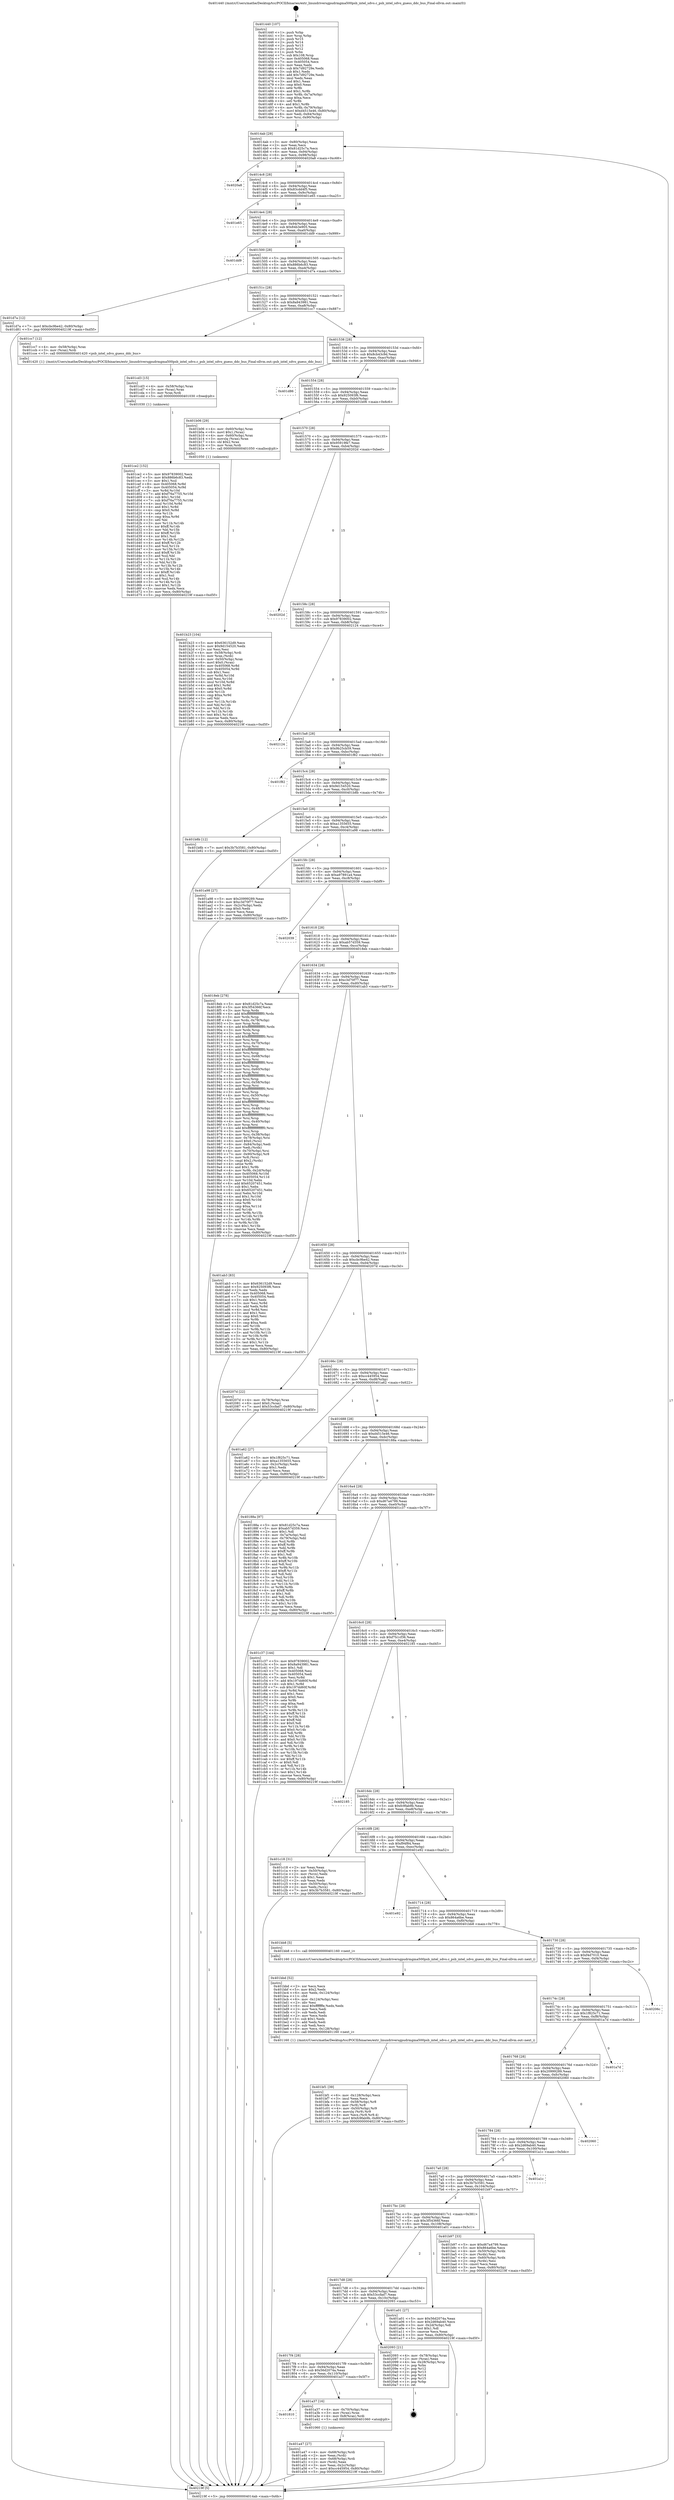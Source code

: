 digraph "0x401440" {
  label = "0x401440 (/mnt/c/Users/mathe/Desktop/tcc/POCII/binaries/extr_linuxdriversgpudrmgma500psb_intel_sdvo.c_psb_intel_sdvo_guess_ddc_bus_Final-ollvm.out::main(0))"
  labelloc = "t"
  node[shape=record]

  Entry [label="",width=0.3,height=0.3,shape=circle,fillcolor=black,style=filled]
  "0x4014ab" [label="{
     0x4014ab [29]\l
     | [instrs]\l
     &nbsp;&nbsp;0x4014ab \<+3\>: mov -0x80(%rbp),%eax\l
     &nbsp;&nbsp;0x4014ae \<+2\>: mov %eax,%ecx\l
     &nbsp;&nbsp;0x4014b0 \<+6\>: sub $0x81d25c7a,%ecx\l
     &nbsp;&nbsp;0x4014b6 \<+6\>: mov %eax,-0x94(%rbp)\l
     &nbsp;&nbsp;0x4014bc \<+6\>: mov %ecx,-0x98(%rbp)\l
     &nbsp;&nbsp;0x4014c2 \<+6\>: je 00000000004020a8 \<main+0xc68\>\l
  }"]
  "0x4020a8" [label="{
     0x4020a8\l
  }", style=dashed]
  "0x4014c8" [label="{
     0x4014c8 [28]\l
     | [instrs]\l
     &nbsp;&nbsp;0x4014c8 \<+5\>: jmp 00000000004014cd \<main+0x8d\>\l
     &nbsp;&nbsp;0x4014cd \<+6\>: mov -0x94(%rbp),%eax\l
     &nbsp;&nbsp;0x4014d3 \<+5\>: sub $0x83cdd4f5,%eax\l
     &nbsp;&nbsp;0x4014d8 \<+6\>: mov %eax,-0x9c(%rbp)\l
     &nbsp;&nbsp;0x4014de \<+6\>: je 0000000000401e65 \<main+0xa25\>\l
  }"]
  Exit [label="",width=0.3,height=0.3,shape=circle,fillcolor=black,style=filled,peripheries=2]
  "0x401e65" [label="{
     0x401e65\l
  }", style=dashed]
  "0x4014e4" [label="{
     0x4014e4 [28]\l
     | [instrs]\l
     &nbsp;&nbsp;0x4014e4 \<+5\>: jmp 00000000004014e9 \<main+0xa9\>\l
     &nbsp;&nbsp;0x4014e9 \<+6\>: mov -0x94(%rbp),%eax\l
     &nbsp;&nbsp;0x4014ef \<+5\>: sub $0x84b3e905,%eax\l
     &nbsp;&nbsp;0x4014f4 \<+6\>: mov %eax,-0xa0(%rbp)\l
     &nbsp;&nbsp;0x4014fa \<+6\>: je 0000000000401dd9 \<main+0x999\>\l
  }"]
  "0x401ce2" [label="{
     0x401ce2 [152]\l
     | [instrs]\l
     &nbsp;&nbsp;0x401ce2 \<+5\>: mov $0x97839002,%ecx\l
     &nbsp;&nbsp;0x401ce7 \<+5\>: mov $0x886b6c83,%edx\l
     &nbsp;&nbsp;0x401cec \<+3\>: mov $0x1,%sil\l
     &nbsp;&nbsp;0x401cef \<+8\>: mov 0x405068,%r8d\l
     &nbsp;&nbsp;0x401cf7 \<+8\>: mov 0x405054,%r9d\l
     &nbsp;&nbsp;0x401cff \<+3\>: mov %r8d,%r10d\l
     &nbsp;&nbsp;0x401d02 \<+7\>: add $0xf76a7755,%r10d\l
     &nbsp;&nbsp;0x401d09 \<+4\>: sub $0x1,%r10d\l
     &nbsp;&nbsp;0x401d0d \<+7\>: sub $0xf76a7755,%r10d\l
     &nbsp;&nbsp;0x401d14 \<+4\>: imul %r10d,%r8d\l
     &nbsp;&nbsp;0x401d18 \<+4\>: and $0x1,%r8d\l
     &nbsp;&nbsp;0x401d1c \<+4\>: cmp $0x0,%r8d\l
     &nbsp;&nbsp;0x401d20 \<+4\>: sete %r11b\l
     &nbsp;&nbsp;0x401d24 \<+4\>: cmp $0xa,%r9d\l
     &nbsp;&nbsp;0x401d28 \<+3\>: setl %bl\l
     &nbsp;&nbsp;0x401d2b \<+3\>: mov %r11b,%r14b\l
     &nbsp;&nbsp;0x401d2e \<+4\>: xor $0xff,%r14b\l
     &nbsp;&nbsp;0x401d32 \<+3\>: mov %bl,%r15b\l
     &nbsp;&nbsp;0x401d35 \<+4\>: xor $0xff,%r15b\l
     &nbsp;&nbsp;0x401d39 \<+4\>: xor $0x1,%sil\l
     &nbsp;&nbsp;0x401d3d \<+3\>: mov %r14b,%r12b\l
     &nbsp;&nbsp;0x401d40 \<+4\>: and $0xff,%r12b\l
     &nbsp;&nbsp;0x401d44 \<+3\>: and %sil,%r11b\l
     &nbsp;&nbsp;0x401d47 \<+3\>: mov %r15b,%r13b\l
     &nbsp;&nbsp;0x401d4a \<+4\>: and $0xff,%r13b\l
     &nbsp;&nbsp;0x401d4e \<+3\>: and %sil,%bl\l
     &nbsp;&nbsp;0x401d51 \<+3\>: or %r11b,%r12b\l
     &nbsp;&nbsp;0x401d54 \<+3\>: or %bl,%r13b\l
     &nbsp;&nbsp;0x401d57 \<+3\>: xor %r13b,%r12b\l
     &nbsp;&nbsp;0x401d5a \<+3\>: or %r15b,%r14b\l
     &nbsp;&nbsp;0x401d5d \<+4\>: xor $0xff,%r14b\l
     &nbsp;&nbsp;0x401d61 \<+4\>: or $0x1,%sil\l
     &nbsp;&nbsp;0x401d65 \<+3\>: and %sil,%r14b\l
     &nbsp;&nbsp;0x401d68 \<+3\>: or %r14b,%r12b\l
     &nbsp;&nbsp;0x401d6b \<+4\>: test $0x1,%r12b\l
     &nbsp;&nbsp;0x401d6f \<+3\>: cmovne %edx,%ecx\l
     &nbsp;&nbsp;0x401d72 \<+3\>: mov %ecx,-0x80(%rbp)\l
     &nbsp;&nbsp;0x401d75 \<+5\>: jmp 000000000040219f \<main+0xd5f\>\l
  }"]
  "0x401dd9" [label="{
     0x401dd9\l
  }", style=dashed]
  "0x401500" [label="{
     0x401500 [28]\l
     | [instrs]\l
     &nbsp;&nbsp;0x401500 \<+5\>: jmp 0000000000401505 \<main+0xc5\>\l
     &nbsp;&nbsp;0x401505 \<+6\>: mov -0x94(%rbp),%eax\l
     &nbsp;&nbsp;0x40150b \<+5\>: sub $0x886b6c83,%eax\l
     &nbsp;&nbsp;0x401510 \<+6\>: mov %eax,-0xa4(%rbp)\l
     &nbsp;&nbsp;0x401516 \<+6\>: je 0000000000401d7a \<main+0x93a\>\l
  }"]
  "0x401cd3" [label="{
     0x401cd3 [15]\l
     | [instrs]\l
     &nbsp;&nbsp;0x401cd3 \<+4\>: mov -0x58(%rbp),%rax\l
     &nbsp;&nbsp;0x401cd7 \<+3\>: mov (%rax),%rax\l
     &nbsp;&nbsp;0x401cda \<+3\>: mov %rax,%rdi\l
     &nbsp;&nbsp;0x401cdd \<+5\>: call 0000000000401030 \<free@plt\>\l
     | [calls]\l
     &nbsp;&nbsp;0x401030 \{1\} (unknown)\l
  }"]
  "0x401d7a" [label="{
     0x401d7a [12]\l
     | [instrs]\l
     &nbsp;&nbsp;0x401d7a \<+7\>: movl $0xcbc9be42,-0x80(%rbp)\l
     &nbsp;&nbsp;0x401d81 \<+5\>: jmp 000000000040219f \<main+0xd5f\>\l
  }"]
  "0x40151c" [label="{
     0x40151c [28]\l
     | [instrs]\l
     &nbsp;&nbsp;0x40151c \<+5\>: jmp 0000000000401521 \<main+0xe1\>\l
     &nbsp;&nbsp;0x401521 \<+6\>: mov -0x94(%rbp),%eax\l
     &nbsp;&nbsp;0x401527 \<+5\>: sub $0x8a943981,%eax\l
     &nbsp;&nbsp;0x40152c \<+6\>: mov %eax,-0xa8(%rbp)\l
     &nbsp;&nbsp;0x401532 \<+6\>: je 0000000000401cc7 \<main+0x887\>\l
  }"]
  "0x401bf1" [label="{
     0x401bf1 [39]\l
     | [instrs]\l
     &nbsp;&nbsp;0x401bf1 \<+6\>: mov -0x128(%rbp),%ecx\l
     &nbsp;&nbsp;0x401bf7 \<+3\>: imul %eax,%ecx\l
     &nbsp;&nbsp;0x401bfa \<+4\>: mov -0x58(%rbp),%r8\l
     &nbsp;&nbsp;0x401bfe \<+3\>: mov (%r8),%r8\l
     &nbsp;&nbsp;0x401c01 \<+4\>: mov -0x50(%rbp),%r9\l
     &nbsp;&nbsp;0x401c05 \<+3\>: movslq (%r9),%r9\l
     &nbsp;&nbsp;0x401c08 \<+4\>: mov %ecx,(%r8,%r9,4)\l
     &nbsp;&nbsp;0x401c0c \<+7\>: movl $0xfc9fab9b,-0x80(%rbp)\l
     &nbsp;&nbsp;0x401c13 \<+5\>: jmp 000000000040219f \<main+0xd5f\>\l
  }"]
  "0x401cc7" [label="{
     0x401cc7 [12]\l
     | [instrs]\l
     &nbsp;&nbsp;0x401cc7 \<+4\>: mov -0x58(%rbp),%rax\l
     &nbsp;&nbsp;0x401ccb \<+3\>: mov (%rax),%rdi\l
     &nbsp;&nbsp;0x401cce \<+5\>: call 0000000000401420 \<psb_intel_sdvo_guess_ddc_bus\>\l
     | [calls]\l
     &nbsp;&nbsp;0x401420 \{1\} (/mnt/c/Users/mathe/Desktop/tcc/POCII/binaries/extr_linuxdriversgpudrmgma500psb_intel_sdvo.c_psb_intel_sdvo_guess_ddc_bus_Final-ollvm.out::psb_intel_sdvo_guess_ddc_bus)\l
  }"]
  "0x401538" [label="{
     0x401538 [28]\l
     | [instrs]\l
     &nbsp;&nbsp;0x401538 \<+5\>: jmp 000000000040153d \<main+0xfd\>\l
     &nbsp;&nbsp;0x40153d \<+6\>: mov -0x94(%rbp),%eax\l
     &nbsp;&nbsp;0x401543 \<+5\>: sub $0x8cb43c9d,%eax\l
     &nbsp;&nbsp;0x401548 \<+6\>: mov %eax,-0xac(%rbp)\l
     &nbsp;&nbsp;0x40154e \<+6\>: je 0000000000401d86 \<main+0x946\>\l
  }"]
  "0x401bbd" [label="{
     0x401bbd [52]\l
     | [instrs]\l
     &nbsp;&nbsp;0x401bbd \<+2\>: xor %ecx,%ecx\l
     &nbsp;&nbsp;0x401bbf \<+5\>: mov $0x2,%edx\l
     &nbsp;&nbsp;0x401bc4 \<+6\>: mov %edx,-0x124(%rbp)\l
     &nbsp;&nbsp;0x401bca \<+1\>: cltd\l
     &nbsp;&nbsp;0x401bcb \<+6\>: mov -0x124(%rbp),%esi\l
     &nbsp;&nbsp;0x401bd1 \<+2\>: idiv %esi\l
     &nbsp;&nbsp;0x401bd3 \<+6\>: imul $0xfffffffe,%edx,%edx\l
     &nbsp;&nbsp;0x401bd9 \<+2\>: mov %ecx,%edi\l
     &nbsp;&nbsp;0x401bdb \<+2\>: sub %edx,%edi\l
     &nbsp;&nbsp;0x401bdd \<+2\>: mov %ecx,%edx\l
     &nbsp;&nbsp;0x401bdf \<+3\>: sub $0x1,%edx\l
     &nbsp;&nbsp;0x401be2 \<+2\>: add %edx,%edi\l
     &nbsp;&nbsp;0x401be4 \<+2\>: sub %edi,%ecx\l
     &nbsp;&nbsp;0x401be6 \<+6\>: mov %ecx,-0x128(%rbp)\l
     &nbsp;&nbsp;0x401bec \<+5\>: call 0000000000401160 \<next_i\>\l
     | [calls]\l
     &nbsp;&nbsp;0x401160 \{1\} (/mnt/c/Users/mathe/Desktop/tcc/POCII/binaries/extr_linuxdriversgpudrmgma500psb_intel_sdvo.c_psb_intel_sdvo_guess_ddc_bus_Final-ollvm.out::next_i)\l
  }"]
  "0x401d86" [label="{
     0x401d86\l
  }", style=dashed]
  "0x401554" [label="{
     0x401554 [28]\l
     | [instrs]\l
     &nbsp;&nbsp;0x401554 \<+5\>: jmp 0000000000401559 \<main+0x119\>\l
     &nbsp;&nbsp;0x401559 \<+6\>: mov -0x94(%rbp),%eax\l
     &nbsp;&nbsp;0x40155f \<+5\>: sub $0x925093f6,%eax\l
     &nbsp;&nbsp;0x401564 \<+6\>: mov %eax,-0xb0(%rbp)\l
     &nbsp;&nbsp;0x40156a \<+6\>: je 0000000000401b06 \<main+0x6c6\>\l
  }"]
  "0x401b23" [label="{
     0x401b23 [104]\l
     | [instrs]\l
     &nbsp;&nbsp;0x401b23 \<+5\>: mov $0x636152d9,%ecx\l
     &nbsp;&nbsp;0x401b28 \<+5\>: mov $0x9d154520,%edx\l
     &nbsp;&nbsp;0x401b2d \<+2\>: xor %esi,%esi\l
     &nbsp;&nbsp;0x401b2f \<+4\>: mov -0x58(%rbp),%rdi\l
     &nbsp;&nbsp;0x401b33 \<+3\>: mov %rax,(%rdi)\l
     &nbsp;&nbsp;0x401b36 \<+4\>: mov -0x50(%rbp),%rax\l
     &nbsp;&nbsp;0x401b3a \<+6\>: movl $0x0,(%rax)\l
     &nbsp;&nbsp;0x401b40 \<+8\>: mov 0x405068,%r8d\l
     &nbsp;&nbsp;0x401b48 \<+8\>: mov 0x405054,%r9d\l
     &nbsp;&nbsp;0x401b50 \<+3\>: sub $0x1,%esi\l
     &nbsp;&nbsp;0x401b53 \<+3\>: mov %r8d,%r10d\l
     &nbsp;&nbsp;0x401b56 \<+3\>: add %esi,%r10d\l
     &nbsp;&nbsp;0x401b59 \<+4\>: imul %r10d,%r8d\l
     &nbsp;&nbsp;0x401b5d \<+4\>: and $0x1,%r8d\l
     &nbsp;&nbsp;0x401b61 \<+4\>: cmp $0x0,%r8d\l
     &nbsp;&nbsp;0x401b65 \<+4\>: sete %r11b\l
     &nbsp;&nbsp;0x401b69 \<+4\>: cmp $0xa,%r9d\l
     &nbsp;&nbsp;0x401b6d \<+3\>: setl %bl\l
     &nbsp;&nbsp;0x401b70 \<+3\>: mov %r11b,%r14b\l
     &nbsp;&nbsp;0x401b73 \<+3\>: and %bl,%r14b\l
     &nbsp;&nbsp;0x401b76 \<+3\>: xor %bl,%r11b\l
     &nbsp;&nbsp;0x401b79 \<+3\>: or %r11b,%r14b\l
     &nbsp;&nbsp;0x401b7c \<+4\>: test $0x1,%r14b\l
     &nbsp;&nbsp;0x401b80 \<+3\>: cmovne %edx,%ecx\l
     &nbsp;&nbsp;0x401b83 \<+3\>: mov %ecx,-0x80(%rbp)\l
     &nbsp;&nbsp;0x401b86 \<+5\>: jmp 000000000040219f \<main+0xd5f\>\l
  }"]
  "0x401b06" [label="{
     0x401b06 [29]\l
     | [instrs]\l
     &nbsp;&nbsp;0x401b06 \<+4\>: mov -0x60(%rbp),%rax\l
     &nbsp;&nbsp;0x401b0a \<+6\>: movl $0x1,(%rax)\l
     &nbsp;&nbsp;0x401b10 \<+4\>: mov -0x60(%rbp),%rax\l
     &nbsp;&nbsp;0x401b14 \<+3\>: movslq (%rax),%rax\l
     &nbsp;&nbsp;0x401b17 \<+4\>: shl $0x2,%rax\l
     &nbsp;&nbsp;0x401b1b \<+3\>: mov %rax,%rdi\l
     &nbsp;&nbsp;0x401b1e \<+5\>: call 0000000000401050 \<malloc@plt\>\l
     | [calls]\l
     &nbsp;&nbsp;0x401050 \{1\} (unknown)\l
  }"]
  "0x401570" [label="{
     0x401570 [28]\l
     | [instrs]\l
     &nbsp;&nbsp;0x401570 \<+5\>: jmp 0000000000401575 \<main+0x135\>\l
     &nbsp;&nbsp;0x401575 \<+6\>: mov -0x94(%rbp),%eax\l
     &nbsp;&nbsp;0x40157b \<+5\>: sub $0x95919fe7,%eax\l
     &nbsp;&nbsp;0x401580 \<+6\>: mov %eax,-0xb4(%rbp)\l
     &nbsp;&nbsp;0x401586 \<+6\>: je 000000000040202d \<main+0xbed\>\l
  }"]
  "0x401a47" [label="{
     0x401a47 [27]\l
     | [instrs]\l
     &nbsp;&nbsp;0x401a47 \<+4\>: mov -0x68(%rbp),%rdi\l
     &nbsp;&nbsp;0x401a4b \<+2\>: mov %eax,(%rdi)\l
     &nbsp;&nbsp;0x401a4d \<+4\>: mov -0x68(%rbp),%rdi\l
     &nbsp;&nbsp;0x401a51 \<+2\>: mov (%rdi),%eax\l
     &nbsp;&nbsp;0x401a53 \<+3\>: mov %eax,-0x2c(%rbp)\l
     &nbsp;&nbsp;0x401a56 \<+7\>: movl $0xcc445954,-0x80(%rbp)\l
     &nbsp;&nbsp;0x401a5d \<+5\>: jmp 000000000040219f \<main+0xd5f\>\l
  }"]
  "0x40202d" [label="{
     0x40202d\l
  }", style=dashed]
  "0x40158c" [label="{
     0x40158c [28]\l
     | [instrs]\l
     &nbsp;&nbsp;0x40158c \<+5\>: jmp 0000000000401591 \<main+0x151\>\l
     &nbsp;&nbsp;0x401591 \<+6\>: mov -0x94(%rbp),%eax\l
     &nbsp;&nbsp;0x401597 \<+5\>: sub $0x97839002,%eax\l
     &nbsp;&nbsp;0x40159c \<+6\>: mov %eax,-0xb8(%rbp)\l
     &nbsp;&nbsp;0x4015a2 \<+6\>: je 0000000000402124 \<main+0xce4\>\l
  }"]
  "0x401810" [label="{
     0x401810\l
  }", style=dashed]
  "0x402124" [label="{
     0x402124\l
  }", style=dashed]
  "0x4015a8" [label="{
     0x4015a8 [28]\l
     | [instrs]\l
     &nbsp;&nbsp;0x4015a8 \<+5\>: jmp 00000000004015ad \<main+0x16d\>\l
     &nbsp;&nbsp;0x4015ad \<+6\>: mov -0x94(%rbp),%eax\l
     &nbsp;&nbsp;0x4015b3 \<+5\>: sub $0x9b25cb59,%eax\l
     &nbsp;&nbsp;0x4015b8 \<+6\>: mov %eax,-0xbc(%rbp)\l
     &nbsp;&nbsp;0x4015be \<+6\>: je 0000000000401f82 \<main+0xb42\>\l
  }"]
  "0x401a37" [label="{
     0x401a37 [16]\l
     | [instrs]\l
     &nbsp;&nbsp;0x401a37 \<+4\>: mov -0x70(%rbp),%rax\l
     &nbsp;&nbsp;0x401a3b \<+3\>: mov (%rax),%rax\l
     &nbsp;&nbsp;0x401a3e \<+4\>: mov 0x8(%rax),%rdi\l
     &nbsp;&nbsp;0x401a42 \<+5\>: call 0000000000401060 \<atoi@plt\>\l
     | [calls]\l
     &nbsp;&nbsp;0x401060 \{1\} (unknown)\l
  }"]
  "0x401f82" [label="{
     0x401f82\l
  }", style=dashed]
  "0x4015c4" [label="{
     0x4015c4 [28]\l
     | [instrs]\l
     &nbsp;&nbsp;0x4015c4 \<+5\>: jmp 00000000004015c9 \<main+0x189\>\l
     &nbsp;&nbsp;0x4015c9 \<+6\>: mov -0x94(%rbp),%eax\l
     &nbsp;&nbsp;0x4015cf \<+5\>: sub $0x9d154520,%eax\l
     &nbsp;&nbsp;0x4015d4 \<+6\>: mov %eax,-0xc0(%rbp)\l
     &nbsp;&nbsp;0x4015da \<+6\>: je 0000000000401b8b \<main+0x74b\>\l
  }"]
  "0x4017f4" [label="{
     0x4017f4 [28]\l
     | [instrs]\l
     &nbsp;&nbsp;0x4017f4 \<+5\>: jmp 00000000004017f9 \<main+0x3b9\>\l
     &nbsp;&nbsp;0x4017f9 \<+6\>: mov -0x94(%rbp),%eax\l
     &nbsp;&nbsp;0x4017ff \<+5\>: sub $0x56d2074a,%eax\l
     &nbsp;&nbsp;0x401804 \<+6\>: mov %eax,-0x110(%rbp)\l
     &nbsp;&nbsp;0x40180a \<+6\>: je 0000000000401a37 \<main+0x5f7\>\l
  }"]
  "0x401b8b" [label="{
     0x401b8b [12]\l
     | [instrs]\l
     &nbsp;&nbsp;0x401b8b \<+7\>: movl $0x3b7b3581,-0x80(%rbp)\l
     &nbsp;&nbsp;0x401b92 \<+5\>: jmp 000000000040219f \<main+0xd5f\>\l
  }"]
  "0x4015e0" [label="{
     0x4015e0 [28]\l
     | [instrs]\l
     &nbsp;&nbsp;0x4015e0 \<+5\>: jmp 00000000004015e5 \<main+0x1a5\>\l
     &nbsp;&nbsp;0x4015e5 \<+6\>: mov -0x94(%rbp),%eax\l
     &nbsp;&nbsp;0x4015eb \<+5\>: sub $0xa1355655,%eax\l
     &nbsp;&nbsp;0x4015f0 \<+6\>: mov %eax,-0xc4(%rbp)\l
     &nbsp;&nbsp;0x4015f6 \<+6\>: je 0000000000401a98 \<main+0x658\>\l
  }"]
  "0x402093" [label="{
     0x402093 [21]\l
     | [instrs]\l
     &nbsp;&nbsp;0x402093 \<+4\>: mov -0x78(%rbp),%rax\l
     &nbsp;&nbsp;0x402097 \<+2\>: mov (%rax),%eax\l
     &nbsp;&nbsp;0x402099 \<+4\>: lea -0x28(%rbp),%rsp\l
     &nbsp;&nbsp;0x40209d \<+1\>: pop %rbx\l
     &nbsp;&nbsp;0x40209e \<+2\>: pop %r12\l
     &nbsp;&nbsp;0x4020a0 \<+2\>: pop %r13\l
     &nbsp;&nbsp;0x4020a2 \<+2\>: pop %r14\l
     &nbsp;&nbsp;0x4020a4 \<+2\>: pop %r15\l
     &nbsp;&nbsp;0x4020a6 \<+1\>: pop %rbp\l
     &nbsp;&nbsp;0x4020a7 \<+1\>: ret\l
  }"]
  "0x401a98" [label="{
     0x401a98 [27]\l
     | [instrs]\l
     &nbsp;&nbsp;0x401a98 \<+5\>: mov $0x20999289,%eax\l
     &nbsp;&nbsp;0x401a9d \<+5\>: mov $0xc3d70f77,%ecx\l
     &nbsp;&nbsp;0x401aa2 \<+3\>: mov -0x2c(%rbp),%edx\l
     &nbsp;&nbsp;0x401aa5 \<+3\>: cmp $0x0,%edx\l
     &nbsp;&nbsp;0x401aa8 \<+3\>: cmove %ecx,%eax\l
     &nbsp;&nbsp;0x401aab \<+3\>: mov %eax,-0x80(%rbp)\l
     &nbsp;&nbsp;0x401aae \<+5\>: jmp 000000000040219f \<main+0xd5f\>\l
  }"]
  "0x4015fc" [label="{
     0x4015fc [28]\l
     | [instrs]\l
     &nbsp;&nbsp;0x4015fc \<+5\>: jmp 0000000000401601 \<main+0x1c1\>\l
     &nbsp;&nbsp;0x401601 \<+6\>: mov -0x94(%rbp),%eax\l
     &nbsp;&nbsp;0x401607 \<+5\>: sub $0xa97891a4,%eax\l
     &nbsp;&nbsp;0x40160c \<+6\>: mov %eax,-0xc8(%rbp)\l
     &nbsp;&nbsp;0x401612 \<+6\>: je 0000000000402039 \<main+0xbf9\>\l
  }"]
  "0x4017d8" [label="{
     0x4017d8 [28]\l
     | [instrs]\l
     &nbsp;&nbsp;0x4017d8 \<+5\>: jmp 00000000004017dd \<main+0x39d\>\l
     &nbsp;&nbsp;0x4017dd \<+6\>: mov -0x94(%rbp),%eax\l
     &nbsp;&nbsp;0x4017e3 \<+5\>: sub $0x53ccfad7,%eax\l
     &nbsp;&nbsp;0x4017e8 \<+6\>: mov %eax,-0x10c(%rbp)\l
     &nbsp;&nbsp;0x4017ee \<+6\>: je 0000000000402093 \<main+0xc53\>\l
  }"]
  "0x402039" [label="{
     0x402039\l
  }", style=dashed]
  "0x401618" [label="{
     0x401618 [28]\l
     | [instrs]\l
     &nbsp;&nbsp;0x401618 \<+5\>: jmp 000000000040161d \<main+0x1dd\>\l
     &nbsp;&nbsp;0x40161d \<+6\>: mov -0x94(%rbp),%eax\l
     &nbsp;&nbsp;0x401623 \<+5\>: sub $0xab57d359,%eax\l
     &nbsp;&nbsp;0x401628 \<+6\>: mov %eax,-0xcc(%rbp)\l
     &nbsp;&nbsp;0x40162e \<+6\>: je 00000000004018eb \<main+0x4ab\>\l
  }"]
  "0x401a01" [label="{
     0x401a01 [27]\l
     | [instrs]\l
     &nbsp;&nbsp;0x401a01 \<+5\>: mov $0x56d2074a,%eax\l
     &nbsp;&nbsp;0x401a06 \<+5\>: mov $0x2d69ab40,%ecx\l
     &nbsp;&nbsp;0x401a0b \<+3\>: mov -0x2d(%rbp),%dl\l
     &nbsp;&nbsp;0x401a0e \<+3\>: test $0x1,%dl\l
     &nbsp;&nbsp;0x401a11 \<+3\>: cmovne %ecx,%eax\l
     &nbsp;&nbsp;0x401a14 \<+3\>: mov %eax,-0x80(%rbp)\l
     &nbsp;&nbsp;0x401a17 \<+5\>: jmp 000000000040219f \<main+0xd5f\>\l
  }"]
  "0x4018eb" [label="{
     0x4018eb [278]\l
     | [instrs]\l
     &nbsp;&nbsp;0x4018eb \<+5\>: mov $0x81d25c7a,%eax\l
     &nbsp;&nbsp;0x4018f0 \<+5\>: mov $0x3f54366f,%ecx\l
     &nbsp;&nbsp;0x4018f5 \<+3\>: mov %rsp,%rdx\l
     &nbsp;&nbsp;0x4018f8 \<+4\>: add $0xfffffffffffffff0,%rdx\l
     &nbsp;&nbsp;0x4018fc \<+3\>: mov %rdx,%rsp\l
     &nbsp;&nbsp;0x4018ff \<+4\>: mov %rdx,-0x78(%rbp)\l
     &nbsp;&nbsp;0x401903 \<+3\>: mov %rsp,%rdx\l
     &nbsp;&nbsp;0x401906 \<+4\>: add $0xfffffffffffffff0,%rdx\l
     &nbsp;&nbsp;0x40190a \<+3\>: mov %rdx,%rsp\l
     &nbsp;&nbsp;0x40190d \<+3\>: mov %rsp,%rsi\l
     &nbsp;&nbsp;0x401910 \<+4\>: add $0xfffffffffffffff0,%rsi\l
     &nbsp;&nbsp;0x401914 \<+3\>: mov %rsi,%rsp\l
     &nbsp;&nbsp;0x401917 \<+4\>: mov %rsi,-0x70(%rbp)\l
     &nbsp;&nbsp;0x40191b \<+3\>: mov %rsp,%rsi\l
     &nbsp;&nbsp;0x40191e \<+4\>: add $0xfffffffffffffff0,%rsi\l
     &nbsp;&nbsp;0x401922 \<+3\>: mov %rsi,%rsp\l
     &nbsp;&nbsp;0x401925 \<+4\>: mov %rsi,-0x68(%rbp)\l
     &nbsp;&nbsp;0x401929 \<+3\>: mov %rsp,%rsi\l
     &nbsp;&nbsp;0x40192c \<+4\>: add $0xfffffffffffffff0,%rsi\l
     &nbsp;&nbsp;0x401930 \<+3\>: mov %rsi,%rsp\l
     &nbsp;&nbsp;0x401933 \<+4\>: mov %rsi,-0x60(%rbp)\l
     &nbsp;&nbsp;0x401937 \<+3\>: mov %rsp,%rsi\l
     &nbsp;&nbsp;0x40193a \<+4\>: add $0xfffffffffffffff0,%rsi\l
     &nbsp;&nbsp;0x40193e \<+3\>: mov %rsi,%rsp\l
     &nbsp;&nbsp;0x401941 \<+4\>: mov %rsi,-0x58(%rbp)\l
     &nbsp;&nbsp;0x401945 \<+3\>: mov %rsp,%rsi\l
     &nbsp;&nbsp;0x401948 \<+4\>: add $0xfffffffffffffff0,%rsi\l
     &nbsp;&nbsp;0x40194c \<+3\>: mov %rsi,%rsp\l
     &nbsp;&nbsp;0x40194f \<+4\>: mov %rsi,-0x50(%rbp)\l
     &nbsp;&nbsp;0x401953 \<+3\>: mov %rsp,%rsi\l
     &nbsp;&nbsp;0x401956 \<+4\>: add $0xfffffffffffffff0,%rsi\l
     &nbsp;&nbsp;0x40195a \<+3\>: mov %rsi,%rsp\l
     &nbsp;&nbsp;0x40195d \<+4\>: mov %rsi,-0x48(%rbp)\l
     &nbsp;&nbsp;0x401961 \<+3\>: mov %rsp,%rsi\l
     &nbsp;&nbsp;0x401964 \<+4\>: add $0xfffffffffffffff0,%rsi\l
     &nbsp;&nbsp;0x401968 \<+3\>: mov %rsi,%rsp\l
     &nbsp;&nbsp;0x40196b \<+4\>: mov %rsi,-0x40(%rbp)\l
     &nbsp;&nbsp;0x40196f \<+3\>: mov %rsp,%rsi\l
     &nbsp;&nbsp;0x401972 \<+4\>: add $0xfffffffffffffff0,%rsi\l
     &nbsp;&nbsp;0x401976 \<+3\>: mov %rsi,%rsp\l
     &nbsp;&nbsp;0x401979 \<+4\>: mov %rsi,-0x38(%rbp)\l
     &nbsp;&nbsp;0x40197d \<+4\>: mov -0x78(%rbp),%rsi\l
     &nbsp;&nbsp;0x401981 \<+6\>: movl $0x0,(%rsi)\l
     &nbsp;&nbsp;0x401987 \<+6\>: mov -0x84(%rbp),%edi\l
     &nbsp;&nbsp;0x40198d \<+2\>: mov %edi,(%rdx)\l
     &nbsp;&nbsp;0x40198f \<+4\>: mov -0x70(%rbp),%rsi\l
     &nbsp;&nbsp;0x401993 \<+7\>: mov -0x90(%rbp),%r8\l
     &nbsp;&nbsp;0x40199a \<+3\>: mov %r8,(%rsi)\l
     &nbsp;&nbsp;0x40199d \<+3\>: cmpl $0x2,(%rdx)\l
     &nbsp;&nbsp;0x4019a0 \<+4\>: setne %r9b\l
     &nbsp;&nbsp;0x4019a4 \<+4\>: and $0x1,%r9b\l
     &nbsp;&nbsp;0x4019a8 \<+4\>: mov %r9b,-0x2d(%rbp)\l
     &nbsp;&nbsp;0x4019ac \<+8\>: mov 0x405068,%r10d\l
     &nbsp;&nbsp;0x4019b4 \<+8\>: mov 0x405054,%r11d\l
     &nbsp;&nbsp;0x4019bc \<+3\>: mov %r10d,%ebx\l
     &nbsp;&nbsp;0x4019bf \<+6\>: add $0x65207451,%ebx\l
     &nbsp;&nbsp;0x4019c5 \<+3\>: sub $0x1,%ebx\l
     &nbsp;&nbsp;0x4019c8 \<+6\>: sub $0x65207451,%ebx\l
     &nbsp;&nbsp;0x4019ce \<+4\>: imul %ebx,%r10d\l
     &nbsp;&nbsp;0x4019d2 \<+4\>: and $0x1,%r10d\l
     &nbsp;&nbsp;0x4019d6 \<+4\>: cmp $0x0,%r10d\l
     &nbsp;&nbsp;0x4019da \<+4\>: sete %r9b\l
     &nbsp;&nbsp;0x4019de \<+4\>: cmp $0xa,%r11d\l
     &nbsp;&nbsp;0x4019e2 \<+4\>: setl %r14b\l
     &nbsp;&nbsp;0x4019e6 \<+3\>: mov %r9b,%r15b\l
     &nbsp;&nbsp;0x4019e9 \<+3\>: and %r14b,%r15b\l
     &nbsp;&nbsp;0x4019ec \<+3\>: xor %r14b,%r9b\l
     &nbsp;&nbsp;0x4019ef \<+3\>: or %r9b,%r15b\l
     &nbsp;&nbsp;0x4019f2 \<+4\>: test $0x1,%r15b\l
     &nbsp;&nbsp;0x4019f6 \<+3\>: cmovne %ecx,%eax\l
     &nbsp;&nbsp;0x4019f9 \<+3\>: mov %eax,-0x80(%rbp)\l
     &nbsp;&nbsp;0x4019fc \<+5\>: jmp 000000000040219f \<main+0xd5f\>\l
  }"]
  "0x401634" [label="{
     0x401634 [28]\l
     | [instrs]\l
     &nbsp;&nbsp;0x401634 \<+5\>: jmp 0000000000401639 \<main+0x1f9\>\l
     &nbsp;&nbsp;0x401639 \<+6\>: mov -0x94(%rbp),%eax\l
     &nbsp;&nbsp;0x40163f \<+5\>: sub $0xc3d70f77,%eax\l
     &nbsp;&nbsp;0x401644 \<+6\>: mov %eax,-0xd0(%rbp)\l
     &nbsp;&nbsp;0x40164a \<+6\>: je 0000000000401ab3 \<main+0x673\>\l
  }"]
  "0x4017bc" [label="{
     0x4017bc [28]\l
     | [instrs]\l
     &nbsp;&nbsp;0x4017bc \<+5\>: jmp 00000000004017c1 \<main+0x381\>\l
     &nbsp;&nbsp;0x4017c1 \<+6\>: mov -0x94(%rbp),%eax\l
     &nbsp;&nbsp;0x4017c7 \<+5\>: sub $0x3f54366f,%eax\l
     &nbsp;&nbsp;0x4017cc \<+6\>: mov %eax,-0x108(%rbp)\l
     &nbsp;&nbsp;0x4017d2 \<+6\>: je 0000000000401a01 \<main+0x5c1\>\l
  }"]
  "0x401ab3" [label="{
     0x401ab3 [83]\l
     | [instrs]\l
     &nbsp;&nbsp;0x401ab3 \<+5\>: mov $0x636152d9,%eax\l
     &nbsp;&nbsp;0x401ab8 \<+5\>: mov $0x925093f6,%ecx\l
     &nbsp;&nbsp;0x401abd \<+2\>: xor %edx,%edx\l
     &nbsp;&nbsp;0x401abf \<+7\>: mov 0x405068,%esi\l
     &nbsp;&nbsp;0x401ac6 \<+7\>: mov 0x405054,%edi\l
     &nbsp;&nbsp;0x401acd \<+3\>: sub $0x1,%edx\l
     &nbsp;&nbsp;0x401ad0 \<+3\>: mov %esi,%r8d\l
     &nbsp;&nbsp;0x401ad3 \<+3\>: add %edx,%r8d\l
     &nbsp;&nbsp;0x401ad6 \<+4\>: imul %r8d,%esi\l
     &nbsp;&nbsp;0x401ada \<+3\>: and $0x1,%esi\l
     &nbsp;&nbsp;0x401add \<+3\>: cmp $0x0,%esi\l
     &nbsp;&nbsp;0x401ae0 \<+4\>: sete %r9b\l
     &nbsp;&nbsp;0x401ae4 \<+3\>: cmp $0xa,%edi\l
     &nbsp;&nbsp;0x401ae7 \<+4\>: setl %r10b\l
     &nbsp;&nbsp;0x401aeb \<+3\>: mov %r9b,%r11b\l
     &nbsp;&nbsp;0x401aee \<+3\>: and %r10b,%r11b\l
     &nbsp;&nbsp;0x401af1 \<+3\>: xor %r10b,%r9b\l
     &nbsp;&nbsp;0x401af4 \<+3\>: or %r9b,%r11b\l
     &nbsp;&nbsp;0x401af7 \<+4\>: test $0x1,%r11b\l
     &nbsp;&nbsp;0x401afb \<+3\>: cmovne %ecx,%eax\l
     &nbsp;&nbsp;0x401afe \<+3\>: mov %eax,-0x80(%rbp)\l
     &nbsp;&nbsp;0x401b01 \<+5\>: jmp 000000000040219f \<main+0xd5f\>\l
  }"]
  "0x401650" [label="{
     0x401650 [28]\l
     | [instrs]\l
     &nbsp;&nbsp;0x401650 \<+5\>: jmp 0000000000401655 \<main+0x215\>\l
     &nbsp;&nbsp;0x401655 \<+6\>: mov -0x94(%rbp),%eax\l
     &nbsp;&nbsp;0x40165b \<+5\>: sub $0xcbc9be42,%eax\l
     &nbsp;&nbsp;0x401660 \<+6\>: mov %eax,-0xd4(%rbp)\l
     &nbsp;&nbsp;0x401666 \<+6\>: je 000000000040207d \<main+0xc3d\>\l
  }"]
  "0x401b97" [label="{
     0x401b97 [33]\l
     | [instrs]\l
     &nbsp;&nbsp;0x401b97 \<+5\>: mov $0xd67a4799,%eax\l
     &nbsp;&nbsp;0x401b9c \<+5\>: mov $0x864a6be,%ecx\l
     &nbsp;&nbsp;0x401ba1 \<+4\>: mov -0x50(%rbp),%rdx\l
     &nbsp;&nbsp;0x401ba5 \<+2\>: mov (%rdx),%esi\l
     &nbsp;&nbsp;0x401ba7 \<+4\>: mov -0x60(%rbp),%rdx\l
     &nbsp;&nbsp;0x401bab \<+2\>: cmp (%rdx),%esi\l
     &nbsp;&nbsp;0x401bad \<+3\>: cmovl %ecx,%eax\l
     &nbsp;&nbsp;0x401bb0 \<+3\>: mov %eax,-0x80(%rbp)\l
     &nbsp;&nbsp;0x401bb3 \<+5\>: jmp 000000000040219f \<main+0xd5f\>\l
  }"]
  "0x40207d" [label="{
     0x40207d [22]\l
     | [instrs]\l
     &nbsp;&nbsp;0x40207d \<+4\>: mov -0x78(%rbp),%rax\l
     &nbsp;&nbsp;0x402081 \<+6\>: movl $0x0,(%rax)\l
     &nbsp;&nbsp;0x402087 \<+7\>: movl $0x53ccfad7,-0x80(%rbp)\l
     &nbsp;&nbsp;0x40208e \<+5\>: jmp 000000000040219f \<main+0xd5f\>\l
  }"]
  "0x40166c" [label="{
     0x40166c [28]\l
     | [instrs]\l
     &nbsp;&nbsp;0x40166c \<+5\>: jmp 0000000000401671 \<main+0x231\>\l
     &nbsp;&nbsp;0x401671 \<+6\>: mov -0x94(%rbp),%eax\l
     &nbsp;&nbsp;0x401677 \<+5\>: sub $0xcc445954,%eax\l
     &nbsp;&nbsp;0x40167c \<+6\>: mov %eax,-0xd8(%rbp)\l
     &nbsp;&nbsp;0x401682 \<+6\>: je 0000000000401a62 \<main+0x622\>\l
  }"]
  "0x4017a0" [label="{
     0x4017a0 [28]\l
     | [instrs]\l
     &nbsp;&nbsp;0x4017a0 \<+5\>: jmp 00000000004017a5 \<main+0x365\>\l
     &nbsp;&nbsp;0x4017a5 \<+6\>: mov -0x94(%rbp),%eax\l
     &nbsp;&nbsp;0x4017ab \<+5\>: sub $0x3b7b3581,%eax\l
     &nbsp;&nbsp;0x4017b0 \<+6\>: mov %eax,-0x104(%rbp)\l
     &nbsp;&nbsp;0x4017b6 \<+6\>: je 0000000000401b97 \<main+0x757\>\l
  }"]
  "0x401a62" [label="{
     0x401a62 [27]\l
     | [instrs]\l
     &nbsp;&nbsp;0x401a62 \<+5\>: mov $0x1f825c71,%eax\l
     &nbsp;&nbsp;0x401a67 \<+5\>: mov $0xa1355655,%ecx\l
     &nbsp;&nbsp;0x401a6c \<+3\>: mov -0x2c(%rbp),%edx\l
     &nbsp;&nbsp;0x401a6f \<+3\>: cmp $0x1,%edx\l
     &nbsp;&nbsp;0x401a72 \<+3\>: cmovl %ecx,%eax\l
     &nbsp;&nbsp;0x401a75 \<+3\>: mov %eax,-0x80(%rbp)\l
     &nbsp;&nbsp;0x401a78 \<+5\>: jmp 000000000040219f \<main+0xd5f\>\l
  }"]
  "0x401688" [label="{
     0x401688 [28]\l
     | [instrs]\l
     &nbsp;&nbsp;0x401688 \<+5\>: jmp 000000000040168d \<main+0x24d\>\l
     &nbsp;&nbsp;0x40168d \<+6\>: mov -0x94(%rbp),%eax\l
     &nbsp;&nbsp;0x401693 \<+5\>: sub $0xd4515e46,%eax\l
     &nbsp;&nbsp;0x401698 \<+6\>: mov %eax,-0xdc(%rbp)\l
     &nbsp;&nbsp;0x40169e \<+6\>: je 000000000040188a \<main+0x44a\>\l
  }"]
  "0x401a1c" [label="{
     0x401a1c\l
  }", style=dashed]
  "0x40188a" [label="{
     0x40188a [97]\l
     | [instrs]\l
     &nbsp;&nbsp;0x40188a \<+5\>: mov $0x81d25c7a,%eax\l
     &nbsp;&nbsp;0x40188f \<+5\>: mov $0xab57d359,%ecx\l
     &nbsp;&nbsp;0x401894 \<+2\>: mov $0x1,%dl\l
     &nbsp;&nbsp;0x401896 \<+4\>: mov -0x7a(%rbp),%sil\l
     &nbsp;&nbsp;0x40189a \<+4\>: mov -0x79(%rbp),%dil\l
     &nbsp;&nbsp;0x40189e \<+3\>: mov %sil,%r8b\l
     &nbsp;&nbsp;0x4018a1 \<+4\>: xor $0xff,%r8b\l
     &nbsp;&nbsp;0x4018a5 \<+3\>: mov %dil,%r9b\l
     &nbsp;&nbsp;0x4018a8 \<+4\>: xor $0xff,%r9b\l
     &nbsp;&nbsp;0x4018ac \<+3\>: xor $0x1,%dl\l
     &nbsp;&nbsp;0x4018af \<+3\>: mov %r8b,%r10b\l
     &nbsp;&nbsp;0x4018b2 \<+4\>: and $0xff,%r10b\l
     &nbsp;&nbsp;0x4018b6 \<+3\>: and %dl,%sil\l
     &nbsp;&nbsp;0x4018b9 \<+3\>: mov %r9b,%r11b\l
     &nbsp;&nbsp;0x4018bc \<+4\>: and $0xff,%r11b\l
     &nbsp;&nbsp;0x4018c0 \<+3\>: and %dl,%dil\l
     &nbsp;&nbsp;0x4018c3 \<+3\>: or %sil,%r10b\l
     &nbsp;&nbsp;0x4018c6 \<+3\>: or %dil,%r11b\l
     &nbsp;&nbsp;0x4018c9 \<+3\>: xor %r11b,%r10b\l
     &nbsp;&nbsp;0x4018cc \<+3\>: or %r9b,%r8b\l
     &nbsp;&nbsp;0x4018cf \<+4\>: xor $0xff,%r8b\l
     &nbsp;&nbsp;0x4018d3 \<+3\>: or $0x1,%dl\l
     &nbsp;&nbsp;0x4018d6 \<+3\>: and %dl,%r8b\l
     &nbsp;&nbsp;0x4018d9 \<+3\>: or %r8b,%r10b\l
     &nbsp;&nbsp;0x4018dc \<+4\>: test $0x1,%r10b\l
     &nbsp;&nbsp;0x4018e0 \<+3\>: cmovne %ecx,%eax\l
     &nbsp;&nbsp;0x4018e3 \<+3\>: mov %eax,-0x80(%rbp)\l
     &nbsp;&nbsp;0x4018e6 \<+5\>: jmp 000000000040219f \<main+0xd5f\>\l
  }"]
  "0x4016a4" [label="{
     0x4016a4 [28]\l
     | [instrs]\l
     &nbsp;&nbsp;0x4016a4 \<+5\>: jmp 00000000004016a9 \<main+0x269\>\l
     &nbsp;&nbsp;0x4016a9 \<+6\>: mov -0x94(%rbp),%eax\l
     &nbsp;&nbsp;0x4016af \<+5\>: sub $0xd67a4799,%eax\l
     &nbsp;&nbsp;0x4016b4 \<+6\>: mov %eax,-0xe0(%rbp)\l
     &nbsp;&nbsp;0x4016ba \<+6\>: je 0000000000401c37 \<main+0x7f7\>\l
  }"]
  "0x40219f" [label="{
     0x40219f [5]\l
     | [instrs]\l
     &nbsp;&nbsp;0x40219f \<+5\>: jmp 00000000004014ab \<main+0x6b\>\l
  }"]
  "0x401440" [label="{
     0x401440 [107]\l
     | [instrs]\l
     &nbsp;&nbsp;0x401440 \<+1\>: push %rbp\l
     &nbsp;&nbsp;0x401441 \<+3\>: mov %rsp,%rbp\l
     &nbsp;&nbsp;0x401444 \<+2\>: push %r15\l
     &nbsp;&nbsp;0x401446 \<+2\>: push %r14\l
     &nbsp;&nbsp;0x401448 \<+2\>: push %r13\l
     &nbsp;&nbsp;0x40144a \<+2\>: push %r12\l
     &nbsp;&nbsp;0x40144c \<+1\>: push %rbx\l
     &nbsp;&nbsp;0x40144d \<+7\>: sub $0x108,%rsp\l
     &nbsp;&nbsp;0x401454 \<+7\>: mov 0x405068,%eax\l
     &nbsp;&nbsp;0x40145b \<+7\>: mov 0x405054,%ecx\l
     &nbsp;&nbsp;0x401462 \<+2\>: mov %eax,%edx\l
     &nbsp;&nbsp;0x401464 \<+6\>: sub $0x7d92729e,%edx\l
     &nbsp;&nbsp;0x40146a \<+3\>: sub $0x1,%edx\l
     &nbsp;&nbsp;0x40146d \<+6\>: add $0x7d92729e,%edx\l
     &nbsp;&nbsp;0x401473 \<+3\>: imul %edx,%eax\l
     &nbsp;&nbsp;0x401476 \<+3\>: and $0x1,%eax\l
     &nbsp;&nbsp;0x401479 \<+3\>: cmp $0x0,%eax\l
     &nbsp;&nbsp;0x40147c \<+4\>: sete %r8b\l
     &nbsp;&nbsp;0x401480 \<+4\>: and $0x1,%r8b\l
     &nbsp;&nbsp;0x401484 \<+4\>: mov %r8b,-0x7a(%rbp)\l
     &nbsp;&nbsp;0x401488 \<+3\>: cmp $0xa,%ecx\l
     &nbsp;&nbsp;0x40148b \<+4\>: setl %r8b\l
     &nbsp;&nbsp;0x40148f \<+4\>: and $0x1,%r8b\l
     &nbsp;&nbsp;0x401493 \<+4\>: mov %r8b,-0x79(%rbp)\l
     &nbsp;&nbsp;0x401497 \<+7\>: movl $0xd4515e46,-0x80(%rbp)\l
     &nbsp;&nbsp;0x40149e \<+6\>: mov %edi,-0x84(%rbp)\l
     &nbsp;&nbsp;0x4014a4 \<+7\>: mov %rsi,-0x90(%rbp)\l
  }"]
  "0x401784" [label="{
     0x401784 [28]\l
     | [instrs]\l
     &nbsp;&nbsp;0x401784 \<+5\>: jmp 0000000000401789 \<main+0x349\>\l
     &nbsp;&nbsp;0x401789 \<+6\>: mov -0x94(%rbp),%eax\l
     &nbsp;&nbsp;0x40178f \<+5\>: sub $0x2d69ab40,%eax\l
     &nbsp;&nbsp;0x401794 \<+6\>: mov %eax,-0x100(%rbp)\l
     &nbsp;&nbsp;0x40179a \<+6\>: je 0000000000401a1c \<main+0x5dc\>\l
  }"]
  "0x402060" [label="{
     0x402060\l
  }", style=dashed]
  "0x401c37" [label="{
     0x401c37 [144]\l
     | [instrs]\l
     &nbsp;&nbsp;0x401c37 \<+5\>: mov $0x97839002,%eax\l
     &nbsp;&nbsp;0x401c3c \<+5\>: mov $0x8a943981,%ecx\l
     &nbsp;&nbsp;0x401c41 \<+2\>: mov $0x1,%dl\l
     &nbsp;&nbsp;0x401c43 \<+7\>: mov 0x405068,%esi\l
     &nbsp;&nbsp;0x401c4a \<+7\>: mov 0x405054,%edi\l
     &nbsp;&nbsp;0x401c51 \<+3\>: mov %esi,%r8d\l
     &nbsp;&nbsp;0x401c54 \<+7\>: add $0x197dd60f,%r8d\l
     &nbsp;&nbsp;0x401c5b \<+4\>: sub $0x1,%r8d\l
     &nbsp;&nbsp;0x401c5f \<+7\>: sub $0x197dd60f,%r8d\l
     &nbsp;&nbsp;0x401c66 \<+4\>: imul %r8d,%esi\l
     &nbsp;&nbsp;0x401c6a \<+3\>: and $0x1,%esi\l
     &nbsp;&nbsp;0x401c6d \<+3\>: cmp $0x0,%esi\l
     &nbsp;&nbsp;0x401c70 \<+4\>: sete %r9b\l
     &nbsp;&nbsp;0x401c74 \<+3\>: cmp $0xa,%edi\l
     &nbsp;&nbsp;0x401c77 \<+4\>: setl %r10b\l
     &nbsp;&nbsp;0x401c7b \<+3\>: mov %r9b,%r11b\l
     &nbsp;&nbsp;0x401c7e \<+4\>: xor $0xff,%r11b\l
     &nbsp;&nbsp;0x401c82 \<+3\>: mov %r10b,%bl\l
     &nbsp;&nbsp;0x401c85 \<+3\>: xor $0xff,%bl\l
     &nbsp;&nbsp;0x401c88 \<+3\>: xor $0x0,%dl\l
     &nbsp;&nbsp;0x401c8b \<+3\>: mov %r11b,%r14b\l
     &nbsp;&nbsp;0x401c8e \<+4\>: and $0x0,%r14b\l
     &nbsp;&nbsp;0x401c92 \<+3\>: and %dl,%r9b\l
     &nbsp;&nbsp;0x401c95 \<+3\>: mov %bl,%r15b\l
     &nbsp;&nbsp;0x401c98 \<+4\>: and $0x0,%r15b\l
     &nbsp;&nbsp;0x401c9c \<+3\>: and %dl,%r10b\l
     &nbsp;&nbsp;0x401c9f \<+3\>: or %r9b,%r14b\l
     &nbsp;&nbsp;0x401ca2 \<+3\>: or %r10b,%r15b\l
     &nbsp;&nbsp;0x401ca5 \<+3\>: xor %r15b,%r14b\l
     &nbsp;&nbsp;0x401ca8 \<+3\>: or %bl,%r11b\l
     &nbsp;&nbsp;0x401cab \<+4\>: xor $0xff,%r11b\l
     &nbsp;&nbsp;0x401caf \<+3\>: or $0x0,%dl\l
     &nbsp;&nbsp;0x401cb2 \<+3\>: and %dl,%r11b\l
     &nbsp;&nbsp;0x401cb5 \<+3\>: or %r11b,%r14b\l
     &nbsp;&nbsp;0x401cb8 \<+4\>: test $0x1,%r14b\l
     &nbsp;&nbsp;0x401cbc \<+3\>: cmovne %ecx,%eax\l
     &nbsp;&nbsp;0x401cbf \<+3\>: mov %eax,-0x80(%rbp)\l
     &nbsp;&nbsp;0x401cc2 \<+5\>: jmp 000000000040219f \<main+0xd5f\>\l
  }"]
  "0x4016c0" [label="{
     0x4016c0 [28]\l
     | [instrs]\l
     &nbsp;&nbsp;0x4016c0 \<+5\>: jmp 00000000004016c5 \<main+0x285\>\l
     &nbsp;&nbsp;0x4016c5 \<+6\>: mov -0x94(%rbp),%eax\l
     &nbsp;&nbsp;0x4016cb \<+5\>: sub $0xf7b1cf36,%eax\l
     &nbsp;&nbsp;0x4016d0 \<+6\>: mov %eax,-0xe4(%rbp)\l
     &nbsp;&nbsp;0x4016d6 \<+6\>: je 0000000000402185 \<main+0xd45\>\l
  }"]
  "0x401768" [label="{
     0x401768 [28]\l
     | [instrs]\l
     &nbsp;&nbsp;0x401768 \<+5\>: jmp 000000000040176d \<main+0x32d\>\l
     &nbsp;&nbsp;0x40176d \<+6\>: mov -0x94(%rbp),%eax\l
     &nbsp;&nbsp;0x401773 \<+5\>: sub $0x20999289,%eax\l
     &nbsp;&nbsp;0x401778 \<+6\>: mov %eax,-0xfc(%rbp)\l
     &nbsp;&nbsp;0x40177e \<+6\>: je 0000000000402060 \<main+0xc20\>\l
  }"]
  "0x402185" [label="{
     0x402185\l
  }", style=dashed]
  "0x4016dc" [label="{
     0x4016dc [28]\l
     | [instrs]\l
     &nbsp;&nbsp;0x4016dc \<+5\>: jmp 00000000004016e1 \<main+0x2a1\>\l
     &nbsp;&nbsp;0x4016e1 \<+6\>: mov -0x94(%rbp),%eax\l
     &nbsp;&nbsp;0x4016e7 \<+5\>: sub $0xfc9fab9b,%eax\l
     &nbsp;&nbsp;0x4016ec \<+6\>: mov %eax,-0xe8(%rbp)\l
     &nbsp;&nbsp;0x4016f2 \<+6\>: je 0000000000401c18 \<main+0x7d8\>\l
  }"]
  "0x401a7d" [label="{
     0x401a7d\l
  }", style=dashed]
  "0x401c18" [label="{
     0x401c18 [31]\l
     | [instrs]\l
     &nbsp;&nbsp;0x401c18 \<+2\>: xor %eax,%eax\l
     &nbsp;&nbsp;0x401c1a \<+4\>: mov -0x50(%rbp),%rcx\l
     &nbsp;&nbsp;0x401c1e \<+2\>: mov (%rcx),%edx\l
     &nbsp;&nbsp;0x401c20 \<+3\>: sub $0x1,%eax\l
     &nbsp;&nbsp;0x401c23 \<+2\>: sub %eax,%edx\l
     &nbsp;&nbsp;0x401c25 \<+4\>: mov -0x50(%rbp),%rcx\l
     &nbsp;&nbsp;0x401c29 \<+2\>: mov %edx,(%rcx)\l
     &nbsp;&nbsp;0x401c2b \<+7\>: movl $0x3b7b3581,-0x80(%rbp)\l
     &nbsp;&nbsp;0x401c32 \<+5\>: jmp 000000000040219f \<main+0xd5f\>\l
  }"]
  "0x4016f8" [label="{
     0x4016f8 [28]\l
     | [instrs]\l
     &nbsp;&nbsp;0x4016f8 \<+5\>: jmp 00000000004016fd \<main+0x2bd\>\l
     &nbsp;&nbsp;0x4016fd \<+6\>: mov -0x94(%rbp),%eax\l
     &nbsp;&nbsp;0x401703 \<+5\>: sub $0xf94f84,%eax\l
     &nbsp;&nbsp;0x401708 \<+6\>: mov %eax,-0xec(%rbp)\l
     &nbsp;&nbsp;0x40170e \<+6\>: je 0000000000401e92 \<main+0xa52\>\l
  }"]
  "0x40174c" [label="{
     0x40174c [28]\l
     | [instrs]\l
     &nbsp;&nbsp;0x40174c \<+5\>: jmp 0000000000401751 \<main+0x311\>\l
     &nbsp;&nbsp;0x401751 \<+6\>: mov -0x94(%rbp),%eax\l
     &nbsp;&nbsp;0x401757 \<+5\>: sub $0x1f825c71,%eax\l
     &nbsp;&nbsp;0x40175c \<+6\>: mov %eax,-0xf8(%rbp)\l
     &nbsp;&nbsp;0x401762 \<+6\>: je 0000000000401a7d \<main+0x63d\>\l
  }"]
  "0x401e92" [label="{
     0x401e92\l
  }", style=dashed]
  "0x401714" [label="{
     0x401714 [28]\l
     | [instrs]\l
     &nbsp;&nbsp;0x401714 \<+5\>: jmp 0000000000401719 \<main+0x2d9\>\l
     &nbsp;&nbsp;0x401719 \<+6\>: mov -0x94(%rbp),%eax\l
     &nbsp;&nbsp;0x40171f \<+5\>: sub $0x864a6be,%eax\l
     &nbsp;&nbsp;0x401724 \<+6\>: mov %eax,-0xf0(%rbp)\l
     &nbsp;&nbsp;0x40172a \<+6\>: je 0000000000401bb8 \<main+0x778\>\l
  }"]
  "0x40206c" [label="{
     0x40206c\l
  }", style=dashed]
  "0x401bb8" [label="{
     0x401bb8 [5]\l
     | [instrs]\l
     &nbsp;&nbsp;0x401bb8 \<+5\>: call 0000000000401160 \<next_i\>\l
     | [calls]\l
     &nbsp;&nbsp;0x401160 \{1\} (/mnt/c/Users/mathe/Desktop/tcc/POCII/binaries/extr_linuxdriversgpudrmgma500psb_intel_sdvo.c_psb_intel_sdvo_guess_ddc_bus_Final-ollvm.out::next_i)\l
  }"]
  "0x401730" [label="{
     0x401730 [28]\l
     | [instrs]\l
     &nbsp;&nbsp;0x401730 \<+5\>: jmp 0000000000401735 \<main+0x2f5\>\l
     &nbsp;&nbsp;0x401735 \<+6\>: mov -0x94(%rbp),%eax\l
     &nbsp;&nbsp;0x40173b \<+5\>: sub $0xf4d7010,%eax\l
     &nbsp;&nbsp;0x401740 \<+6\>: mov %eax,-0xf4(%rbp)\l
     &nbsp;&nbsp;0x401746 \<+6\>: je 000000000040206c \<main+0xc2c\>\l
  }"]
  Entry -> "0x401440" [label=" 1"]
  "0x4014ab" -> "0x4020a8" [label=" 0"]
  "0x4014ab" -> "0x4014c8" [label=" 18"]
  "0x402093" -> Exit [label=" 1"]
  "0x4014c8" -> "0x401e65" [label=" 0"]
  "0x4014c8" -> "0x4014e4" [label=" 18"]
  "0x40207d" -> "0x40219f" [label=" 1"]
  "0x4014e4" -> "0x401dd9" [label=" 0"]
  "0x4014e4" -> "0x401500" [label=" 18"]
  "0x401d7a" -> "0x40219f" [label=" 1"]
  "0x401500" -> "0x401d7a" [label=" 1"]
  "0x401500" -> "0x40151c" [label=" 17"]
  "0x401ce2" -> "0x40219f" [label=" 1"]
  "0x40151c" -> "0x401cc7" [label=" 1"]
  "0x40151c" -> "0x401538" [label=" 16"]
  "0x401cd3" -> "0x401ce2" [label=" 1"]
  "0x401538" -> "0x401d86" [label=" 0"]
  "0x401538" -> "0x401554" [label=" 16"]
  "0x401cc7" -> "0x401cd3" [label=" 1"]
  "0x401554" -> "0x401b06" [label=" 1"]
  "0x401554" -> "0x401570" [label=" 15"]
  "0x401c37" -> "0x40219f" [label=" 1"]
  "0x401570" -> "0x40202d" [label=" 0"]
  "0x401570" -> "0x40158c" [label=" 15"]
  "0x401c18" -> "0x40219f" [label=" 1"]
  "0x40158c" -> "0x402124" [label=" 0"]
  "0x40158c" -> "0x4015a8" [label=" 15"]
  "0x401bf1" -> "0x40219f" [label=" 1"]
  "0x4015a8" -> "0x401f82" [label=" 0"]
  "0x4015a8" -> "0x4015c4" [label=" 15"]
  "0x401bbd" -> "0x401bf1" [label=" 1"]
  "0x4015c4" -> "0x401b8b" [label=" 1"]
  "0x4015c4" -> "0x4015e0" [label=" 14"]
  "0x401b97" -> "0x40219f" [label=" 2"]
  "0x4015e0" -> "0x401a98" [label=" 1"]
  "0x4015e0" -> "0x4015fc" [label=" 13"]
  "0x401b8b" -> "0x40219f" [label=" 1"]
  "0x4015fc" -> "0x402039" [label=" 0"]
  "0x4015fc" -> "0x401618" [label=" 13"]
  "0x401b06" -> "0x401b23" [label=" 1"]
  "0x401618" -> "0x4018eb" [label=" 1"]
  "0x401618" -> "0x401634" [label=" 12"]
  "0x401ab3" -> "0x40219f" [label=" 1"]
  "0x401634" -> "0x401ab3" [label=" 1"]
  "0x401634" -> "0x401650" [label=" 11"]
  "0x401a62" -> "0x40219f" [label=" 1"]
  "0x401650" -> "0x40207d" [label=" 1"]
  "0x401650" -> "0x40166c" [label=" 10"]
  "0x401a47" -> "0x40219f" [label=" 1"]
  "0x40166c" -> "0x401a62" [label=" 1"]
  "0x40166c" -> "0x401688" [label=" 9"]
  "0x4017f4" -> "0x401810" [label=" 0"]
  "0x401688" -> "0x40188a" [label=" 1"]
  "0x401688" -> "0x4016a4" [label=" 8"]
  "0x40188a" -> "0x40219f" [label=" 1"]
  "0x401440" -> "0x4014ab" [label=" 1"]
  "0x40219f" -> "0x4014ab" [label=" 17"]
  "0x4017f4" -> "0x401a37" [label=" 1"]
  "0x4018eb" -> "0x40219f" [label=" 1"]
  "0x4017d8" -> "0x4017f4" [label=" 1"]
  "0x4016a4" -> "0x401c37" [label=" 1"]
  "0x4016a4" -> "0x4016c0" [label=" 7"]
  "0x4017d8" -> "0x402093" [label=" 1"]
  "0x4016c0" -> "0x402185" [label=" 0"]
  "0x4016c0" -> "0x4016dc" [label=" 7"]
  "0x401a01" -> "0x40219f" [label=" 1"]
  "0x4016dc" -> "0x401c18" [label=" 1"]
  "0x4016dc" -> "0x4016f8" [label=" 6"]
  "0x4017bc" -> "0x4017d8" [label=" 2"]
  "0x4016f8" -> "0x401e92" [label=" 0"]
  "0x4016f8" -> "0x401714" [label=" 6"]
  "0x401a98" -> "0x40219f" [label=" 1"]
  "0x401714" -> "0x401bb8" [label=" 1"]
  "0x401714" -> "0x401730" [label=" 5"]
  "0x4017a0" -> "0x4017bc" [label=" 3"]
  "0x401730" -> "0x40206c" [label=" 0"]
  "0x401730" -> "0x40174c" [label=" 5"]
  "0x4017bc" -> "0x401a01" [label=" 1"]
  "0x40174c" -> "0x401a7d" [label=" 0"]
  "0x40174c" -> "0x401768" [label=" 5"]
  "0x401b23" -> "0x40219f" [label=" 1"]
  "0x401768" -> "0x402060" [label=" 0"]
  "0x401768" -> "0x401784" [label=" 5"]
  "0x401bb8" -> "0x401bbd" [label=" 1"]
  "0x401784" -> "0x401a1c" [label=" 0"]
  "0x401784" -> "0x4017a0" [label=" 5"]
  "0x401a37" -> "0x401a47" [label=" 1"]
  "0x4017a0" -> "0x401b97" [label=" 2"]
}
